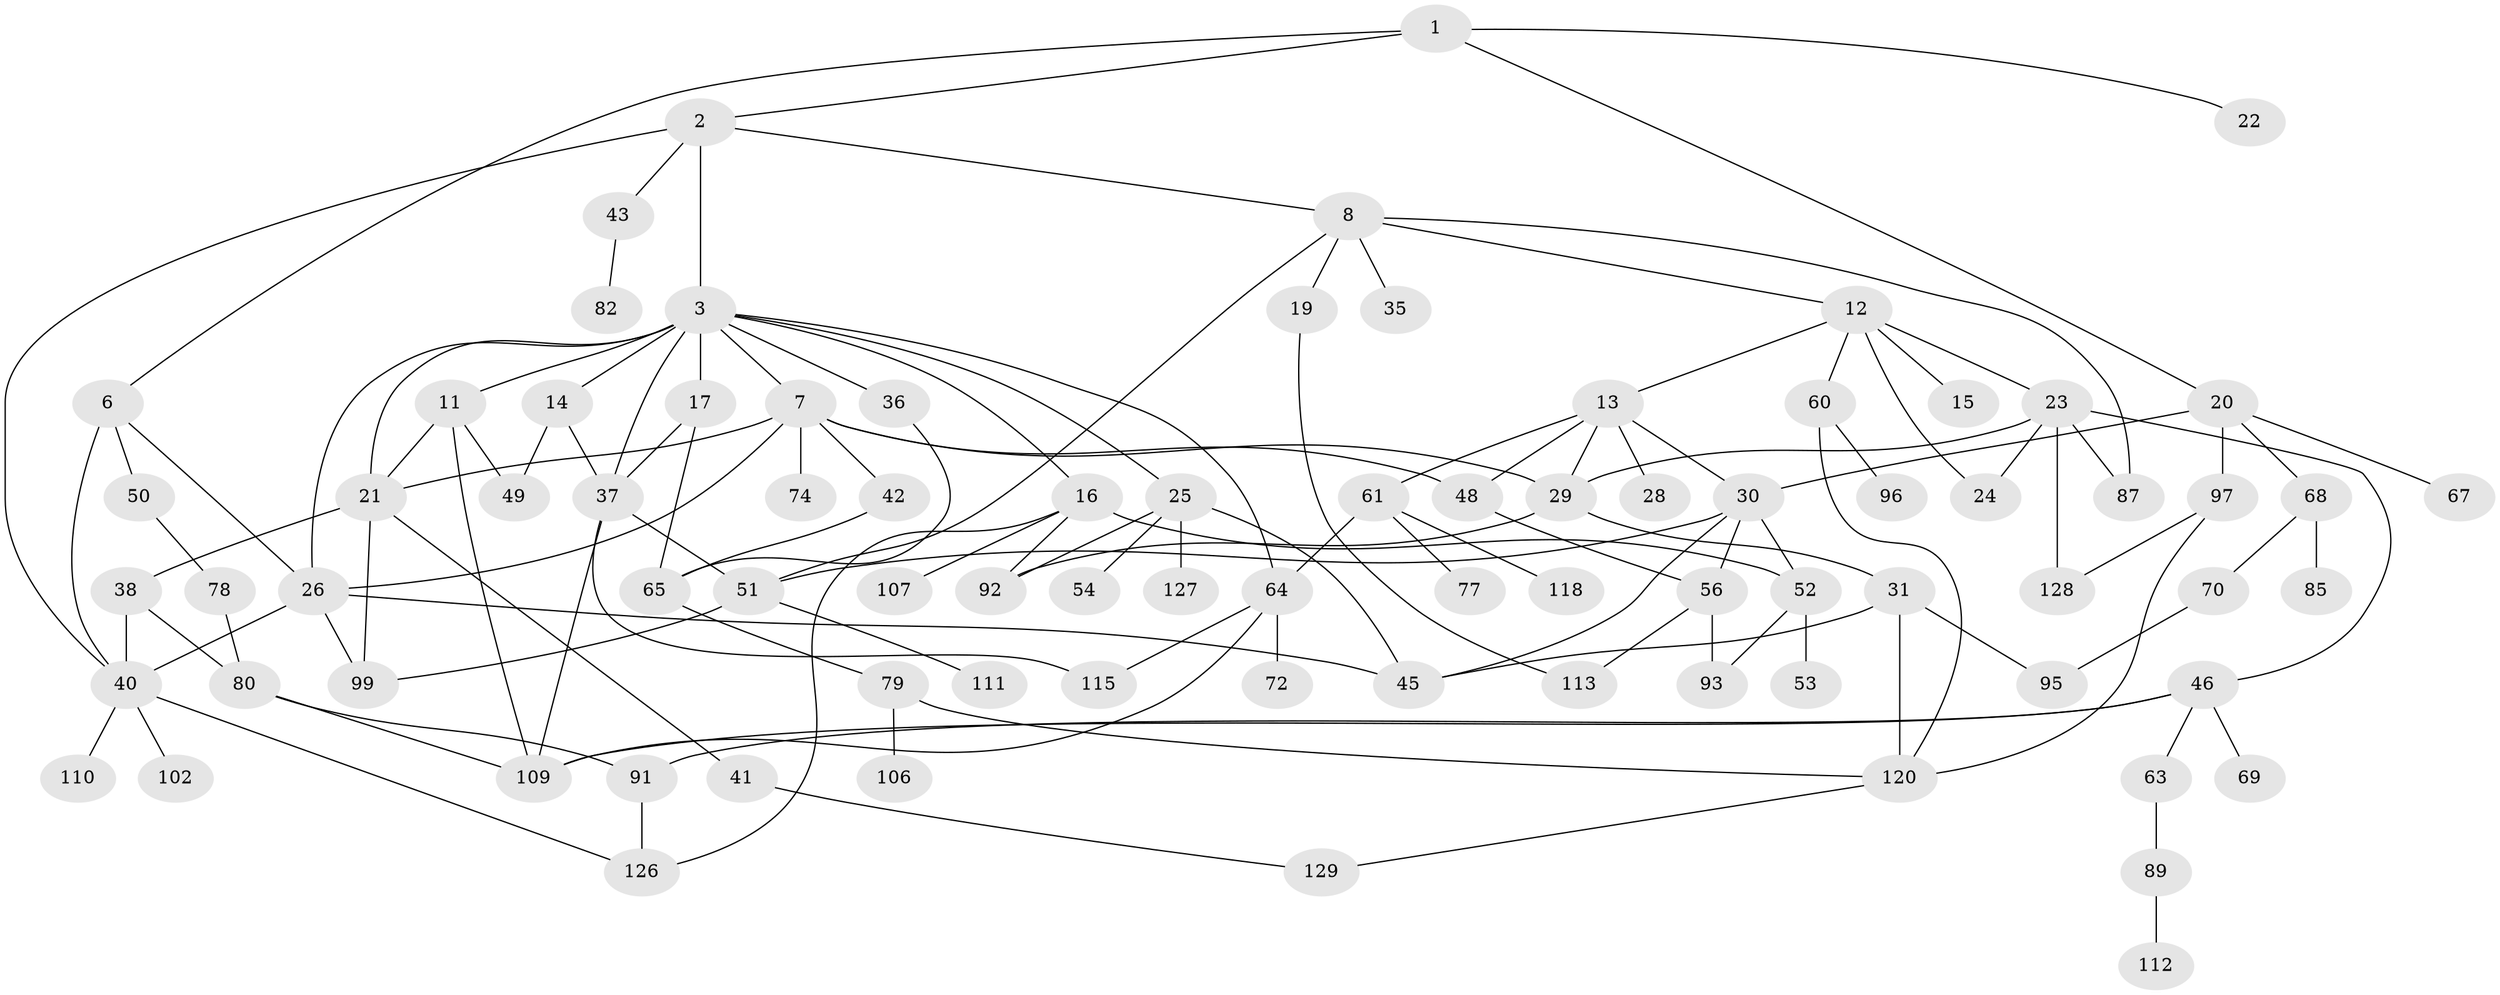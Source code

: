 // original degree distribution, {5: 0.06201550387596899, 4: 0.13953488372093023, 8: 0.007751937984496124, 1: 0.2248062015503876, 3: 0.17829457364341086, 6: 0.046511627906976744, 7: 0.015503875968992248, 2: 0.32558139534883723}
// Generated by graph-tools (version 1.1) at 2025/10/02/27/25 16:10:52]
// undirected, 84 vertices, 130 edges
graph export_dot {
graph [start="1"]
  node [color=gray90,style=filled];
  1 [super="+4"];
  2 [super="+5"];
  3 [super="+10"];
  6;
  7 [super="+9"];
  8 [super="+66"];
  11 [super="+18"];
  12;
  13 [super="+39"];
  14 [super="+33"];
  15;
  16 [super="+55"];
  17 [super="+71"];
  19 [super="+58"];
  20 [super="+34"];
  21 [super="+32"];
  22;
  23 [super="+57"];
  24 [super="+98"];
  25 [super="+44"];
  26 [super="+27"];
  28;
  29;
  30 [super="+47"];
  31 [super="+62"];
  35;
  36 [super="+84"];
  37 [super="+59"];
  38;
  40 [super="+94"];
  41;
  42;
  43;
  45 [super="+90"];
  46 [super="+104"];
  48 [super="+73"];
  49;
  50 [super="+76"];
  51 [super="+103"];
  52 [super="+114"];
  53;
  54;
  56 [super="+86"];
  60;
  61;
  63 [super="+122"];
  64 [super="+81"];
  65 [super="+88"];
  67;
  68 [super="+75"];
  69;
  70 [super="+108"];
  72;
  74;
  77 [super="+100"];
  78;
  79 [super="+105"];
  80 [super="+83"];
  82 [super="+117"];
  85 [super="+116"];
  87;
  89;
  91 [super="+101"];
  92 [super="+124"];
  93;
  95;
  96;
  97 [super="+119"];
  99 [super="+123"];
  102;
  106;
  107;
  109 [super="+121"];
  110;
  111;
  112;
  113;
  115;
  118;
  120 [super="+125"];
  126;
  127;
  128;
  129;
  1 -- 2;
  1 -- 6;
  1 -- 20;
  1 -- 22;
  2 -- 3;
  2 -- 40;
  2 -- 8;
  2 -- 43;
  3 -- 7;
  3 -- 14 [weight=2];
  3 -- 16;
  3 -- 17;
  3 -- 36;
  3 -- 25;
  3 -- 11;
  3 -- 21;
  3 -- 37;
  3 -- 64;
  3 -- 26;
  6 -- 50;
  6 -- 40;
  6 -- 26;
  7 -- 29;
  7 -- 42;
  7 -- 48;
  7 -- 21;
  7 -- 26;
  7 -- 74;
  8 -- 12;
  8 -- 19;
  8 -- 35;
  8 -- 87;
  8 -- 51;
  11 -- 49;
  11 -- 109;
  11 -- 21;
  12 -- 13;
  12 -- 15;
  12 -- 23;
  12 -- 60;
  12 -- 24;
  13 -- 28;
  13 -- 30;
  13 -- 48;
  13 -- 29;
  13 -- 61;
  14 -- 49;
  14 -- 37;
  16 -- 107;
  16 -- 92;
  16 -- 126;
  16 -- 52;
  17 -- 65;
  17 -- 37;
  19 -- 113;
  20 -- 68;
  20 -- 97;
  20 -- 67;
  20 -- 30;
  21 -- 38;
  21 -- 41;
  21 -- 99;
  23 -- 24;
  23 -- 46;
  23 -- 87;
  23 -- 29;
  23 -- 128;
  25 -- 127;
  25 -- 45;
  25 -- 92;
  25 -- 54;
  26 -- 99;
  26 -- 40;
  26 -- 45;
  29 -- 31;
  29 -- 92;
  30 -- 52;
  30 -- 56;
  30 -- 51;
  30 -- 45;
  31 -- 45;
  31 -- 95;
  31 -- 120;
  36 -- 65;
  37 -- 51;
  37 -- 109;
  37 -- 115;
  38 -- 80;
  38 -- 40;
  40 -- 102;
  40 -- 110;
  40 -- 126;
  41 -- 129;
  42 -- 65;
  43 -- 82;
  46 -- 63;
  46 -- 69;
  46 -- 91;
  46 -- 109;
  48 -- 56;
  50 -- 78;
  51 -- 111;
  51 -- 99;
  52 -- 53;
  52 -- 93;
  56 -- 113;
  56 -- 93;
  60 -- 96;
  60 -- 120;
  61 -- 64;
  61 -- 77;
  61 -- 118;
  63 -- 89;
  64 -- 72;
  64 -- 115;
  64 -- 109;
  65 -- 79;
  68 -- 70;
  68 -- 85;
  70 -- 95;
  78 -- 80;
  79 -- 106;
  79 -- 120;
  80 -- 91;
  80 -- 109;
  89 -- 112;
  91 -- 126;
  97 -- 120;
  97 -- 128;
  120 -- 129;
}
